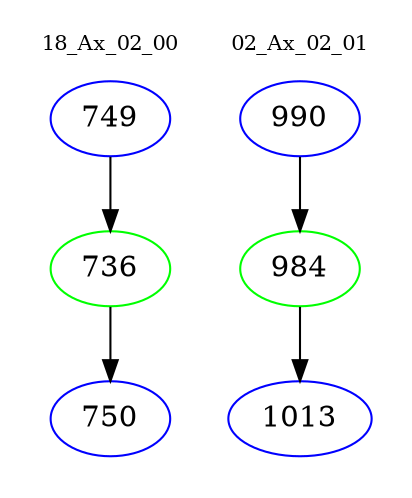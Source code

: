 digraph{
subgraph cluster_0 {
color = white
label = "18_Ax_02_00";
fontsize=10;
T0_749 [label="749", color="blue"]
T0_749 -> T0_736 [color="black"]
T0_736 [label="736", color="green"]
T0_736 -> T0_750 [color="black"]
T0_750 [label="750", color="blue"]
}
subgraph cluster_1 {
color = white
label = "02_Ax_02_01";
fontsize=10;
T1_990 [label="990", color="blue"]
T1_990 -> T1_984 [color="black"]
T1_984 [label="984", color="green"]
T1_984 -> T1_1013 [color="black"]
T1_1013 [label="1013", color="blue"]
}
}
